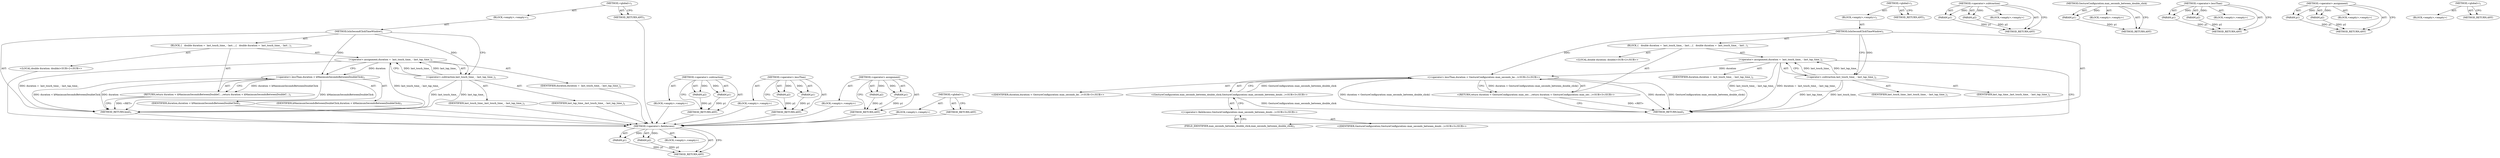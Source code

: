digraph "&lt;global&gt;" {
vulnerable_6 [label=<(METHOD,&lt;global&gt;)<SUB>1</SUB>>];
vulnerable_7 [label=<(BLOCK,&lt;empty&gt;,&lt;empty&gt;)<SUB>1</SUB>>];
vulnerable_8 [label=<(METHOD,IsInSecondClickTimeWindow)<SUB>1</SUB>>];
vulnerable_9 [label=<(BLOCK,{
   double duration =  last_touch_time_ - last...,{
   double duration =  last_touch_time_ - last...)<SUB>1</SUB>>];
vulnerable_10 [label="<(LOCAL,double duration: double)<SUB>2</SUB>>"];
vulnerable_11 [label=<(&lt;operator&gt;.assignment,duration =  last_touch_time_ - last_tap_time_)<SUB>2</SUB>>];
vulnerable_12 [label=<(IDENTIFIER,duration,duration =  last_touch_time_ - last_tap_time_)<SUB>2</SUB>>];
vulnerable_13 [label=<(&lt;operator&gt;.subtraction,last_touch_time_ - last_tap_time_)<SUB>2</SUB>>];
vulnerable_14 [label=<(IDENTIFIER,last_touch_time_,last_touch_time_ - last_tap_time_)<SUB>2</SUB>>];
vulnerable_15 [label=<(IDENTIFIER,last_tap_time_,last_touch_time_ - last_tap_time_)<SUB>2</SUB>>];
vulnerable_16 [label=<(RETURN,return duration &lt; kMaximumSecondsBetweenDoubleC...,return duration &lt; kMaximumSecondsBetweenDoubleC...)<SUB>3</SUB>>];
vulnerable_17 [label=<(&lt;operator&gt;.lessThan,duration &lt; kMaximumSecondsBetweenDoubleClick)<SUB>3</SUB>>];
vulnerable_18 [label=<(IDENTIFIER,duration,duration &lt; kMaximumSecondsBetweenDoubleClick)<SUB>3</SUB>>];
vulnerable_19 [label=<(IDENTIFIER,kMaximumSecondsBetweenDoubleClick,duration &lt; kMaximumSecondsBetweenDoubleClick)<SUB>3</SUB>>];
vulnerable_20 [label=<(METHOD_RETURN,bool)<SUB>1</SUB>>];
vulnerable_22 [label=<(METHOD_RETURN,ANY)<SUB>1</SUB>>];
vulnerable_44 [label=<(METHOD,&lt;operator&gt;.subtraction)>];
vulnerable_45 [label=<(PARAM,p1)>];
vulnerable_46 [label=<(PARAM,p2)>];
vulnerable_47 [label=<(BLOCK,&lt;empty&gt;,&lt;empty&gt;)>];
vulnerable_48 [label=<(METHOD_RETURN,ANY)>];
vulnerable_49 [label=<(METHOD,&lt;operator&gt;.lessThan)>];
vulnerable_50 [label=<(PARAM,p1)>];
vulnerable_51 [label=<(PARAM,p2)>];
vulnerable_52 [label=<(BLOCK,&lt;empty&gt;,&lt;empty&gt;)>];
vulnerable_53 [label=<(METHOD_RETURN,ANY)>];
vulnerable_39 [label=<(METHOD,&lt;operator&gt;.assignment)>];
vulnerable_40 [label=<(PARAM,p1)>];
vulnerable_41 [label=<(PARAM,p2)>];
vulnerable_42 [label=<(BLOCK,&lt;empty&gt;,&lt;empty&gt;)>];
vulnerable_43 [label=<(METHOD_RETURN,ANY)>];
vulnerable_33 [label=<(METHOD,&lt;global&gt;)<SUB>1</SUB>>];
vulnerable_34 [label=<(BLOCK,&lt;empty&gt;,&lt;empty&gt;)>];
vulnerable_35 [label=<(METHOD_RETURN,ANY)>];
fixed_61 [label=<(METHOD,&lt;operator&gt;.fieldAccess)>];
fixed_62 [label=<(PARAM,p1)>];
fixed_63 [label=<(PARAM,p2)>];
fixed_64 [label=<(BLOCK,&lt;empty&gt;,&lt;empty&gt;)>];
fixed_65 [label=<(METHOD_RETURN,ANY)>];
fixed_6 [label=<(METHOD,&lt;global&gt;)<SUB>1</SUB>>];
fixed_7 [label=<(BLOCK,&lt;empty&gt;,&lt;empty&gt;)<SUB>1</SUB>>];
fixed_8 [label=<(METHOD,IsInSecondClickTimeWindow)<SUB>1</SUB>>];
fixed_9 [label=<(BLOCK,{
   double duration =  last_touch_time_ - last...,{
   double duration =  last_touch_time_ - last...)<SUB>1</SUB>>];
fixed_10 [label="<(LOCAL,double duration: double)<SUB>2</SUB>>"];
fixed_11 [label=<(&lt;operator&gt;.assignment,duration =  last_touch_time_ - last_tap_time_)<SUB>2</SUB>>];
fixed_12 [label=<(IDENTIFIER,duration,duration =  last_touch_time_ - last_tap_time_)<SUB>2</SUB>>];
fixed_13 [label=<(&lt;operator&gt;.subtraction,last_touch_time_ - last_tap_time_)<SUB>2</SUB>>];
fixed_14 [label=<(IDENTIFIER,last_touch_time_,last_touch_time_ - last_tap_time_)<SUB>2</SUB>>];
fixed_15 [label=<(IDENTIFIER,last_tap_time_,last_touch_time_ - last_tap_time_)<SUB>2</SUB>>];
fixed_16 [label="<(RETURN,return duration &lt; GestureConfiguration::max_sec...,return duration &lt; GestureConfiguration::max_sec...)<SUB>3</SUB>>"];
fixed_17 [label="<(&lt;operator&gt;.lessThan,duration &lt; GestureConfiguration::max_seconds_be...)<SUB>3</SUB>>"];
fixed_18 [label="<(IDENTIFIER,duration,duration &lt; GestureConfiguration::max_seconds_be...)<SUB>3</SUB>>"];
fixed_19 [label="<(GestureConfiguration.max_seconds_between_double_click,GestureConfiguration::max_seconds_between_doubl...)<SUB>3</SUB>>"];
fixed_20 [label="<(&lt;operator&gt;.fieldAccess,GestureConfiguration::max_seconds_between_doubl...)<SUB>3</SUB>>"];
fixed_21 [label="<(IDENTIFIER,GestureConfiguration,GestureConfiguration::max_seconds_between_doubl...)<SUB>3</SUB>>"];
fixed_22 [label=<(FIELD_IDENTIFIER,max_seconds_between_double_click,max_seconds_between_double_click)<SUB>3</SUB>>];
fixed_23 [label=<(METHOD_RETURN,bool)<SUB>1</SUB>>];
fixed_25 [label=<(METHOD_RETURN,ANY)<SUB>1</SUB>>];
fixed_47 [label=<(METHOD,&lt;operator&gt;.subtraction)>];
fixed_48 [label=<(PARAM,p1)>];
fixed_49 [label=<(PARAM,p2)>];
fixed_50 [label=<(BLOCK,&lt;empty&gt;,&lt;empty&gt;)>];
fixed_51 [label=<(METHOD_RETURN,ANY)>];
fixed_57 [label=<(METHOD,GestureConfiguration.max_seconds_between_double_click)>];
fixed_58 [label=<(PARAM,p1)>];
fixed_59 [label=<(BLOCK,&lt;empty&gt;,&lt;empty&gt;)>];
fixed_60 [label=<(METHOD_RETURN,ANY)>];
fixed_52 [label=<(METHOD,&lt;operator&gt;.lessThan)>];
fixed_53 [label=<(PARAM,p1)>];
fixed_54 [label=<(PARAM,p2)>];
fixed_55 [label=<(BLOCK,&lt;empty&gt;,&lt;empty&gt;)>];
fixed_56 [label=<(METHOD_RETURN,ANY)>];
fixed_42 [label=<(METHOD,&lt;operator&gt;.assignment)>];
fixed_43 [label=<(PARAM,p1)>];
fixed_44 [label=<(PARAM,p2)>];
fixed_45 [label=<(BLOCK,&lt;empty&gt;,&lt;empty&gt;)>];
fixed_46 [label=<(METHOD_RETURN,ANY)>];
fixed_36 [label=<(METHOD,&lt;global&gt;)<SUB>1</SUB>>];
fixed_37 [label=<(BLOCK,&lt;empty&gt;,&lt;empty&gt;)>];
fixed_38 [label=<(METHOD_RETURN,ANY)>];
vulnerable_6 -> vulnerable_7  [key=0, label="AST: "];
vulnerable_6 -> vulnerable_22  [key=0, label="AST: "];
vulnerable_6 -> vulnerable_22  [key=1, label="CFG: "];
vulnerable_7 -> vulnerable_8  [key=0, label="AST: "];
vulnerable_8 -> vulnerable_9  [key=0, label="AST: "];
vulnerable_8 -> vulnerable_20  [key=0, label="AST: "];
vulnerable_8 -> vulnerable_13  [key=0, label="CFG: "];
vulnerable_8 -> vulnerable_13  [key=1, label="DDG: "];
vulnerable_8 -> vulnerable_17  [key=0, label="DDG: "];
vulnerable_9 -> vulnerable_10  [key=0, label="AST: "];
vulnerable_9 -> vulnerable_11  [key=0, label="AST: "];
vulnerable_9 -> vulnerable_16  [key=0, label="AST: "];
vulnerable_10 -> fixed_61  [key=0];
vulnerable_11 -> vulnerable_12  [key=0, label="AST: "];
vulnerable_11 -> vulnerable_13  [key=0, label="AST: "];
vulnerable_11 -> vulnerable_17  [key=0, label="CFG: "];
vulnerable_11 -> vulnerable_17  [key=1, label="DDG: duration"];
vulnerable_11 -> vulnerable_20  [key=0, label="DDG: last_touch_time_ - last_tap_time_"];
vulnerable_11 -> vulnerable_20  [key=1, label="DDG: duration =  last_touch_time_ - last_tap_time_"];
vulnerable_12 -> fixed_61  [key=0];
vulnerable_13 -> vulnerable_14  [key=0, label="AST: "];
vulnerable_13 -> vulnerable_15  [key=0, label="AST: "];
vulnerable_13 -> vulnerable_11  [key=0, label="CFG: "];
vulnerable_13 -> vulnerable_11  [key=1, label="DDG: last_touch_time_"];
vulnerable_13 -> vulnerable_11  [key=2, label="DDG: last_tap_time_"];
vulnerable_13 -> vulnerable_20  [key=0, label="DDG: last_touch_time_"];
vulnerable_13 -> vulnerable_20  [key=1, label="DDG: last_tap_time_"];
vulnerable_14 -> fixed_61  [key=0];
vulnerable_15 -> fixed_61  [key=0];
vulnerable_16 -> vulnerable_17  [key=0, label="AST: "];
vulnerable_16 -> vulnerable_20  [key=0, label="CFG: "];
vulnerable_16 -> vulnerable_20  [key=1, label="DDG: &lt;RET&gt;"];
vulnerable_17 -> vulnerable_18  [key=0, label="AST: "];
vulnerable_17 -> vulnerable_19  [key=0, label="AST: "];
vulnerable_17 -> vulnerable_16  [key=0, label="CFG: "];
vulnerable_17 -> vulnerable_16  [key=1, label="DDG: duration &lt; kMaximumSecondsBetweenDoubleClick"];
vulnerable_17 -> vulnerable_20  [key=0, label="DDG: duration"];
vulnerable_17 -> vulnerable_20  [key=1, label="DDG: kMaximumSecondsBetweenDoubleClick"];
vulnerable_17 -> vulnerable_20  [key=2, label="DDG: duration &lt; kMaximumSecondsBetweenDoubleClick"];
vulnerable_18 -> fixed_61  [key=0];
vulnerable_19 -> fixed_61  [key=0];
vulnerable_20 -> fixed_61  [key=0];
vulnerable_22 -> fixed_61  [key=0];
vulnerable_44 -> vulnerable_45  [key=0, label="AST: "];
vulnerable_44 -> vulnerable_45  [key=1, label="DDG: "];
vulnerable_44 -> vulnerable_47  [key=0, label="AST: "];
vulnerable_44 -> vulnerable_46  [key=0, label="AST: "];
vulnerable_44 -> vulnerable_46  [key=1, label="DDG: "];
vulnerable_44 -> vulnerable_48  [key=0, label="AST: "];
vulnerable_44 -> vulnerable_48  [key=1, label="CFG: "];
vulnerable_45 -> vulnerable_48  [key=0, label="DDG: p1"];
vulnerable_46 -> vulnerable_48  [key=0, label="DDG: p2"];
vulnerable_47 -> fixed_61  [key=0];
vulnerable_48 -> fixed_61  [key=0];
vulnerable_49 -> vulnerable_50  [key=0, label="AST: "];
vulnerable_49 -> vulnerable_50  [key=1, label="DDG: "];
vulnerable_49 -> vulnerable_52  [key=0, label="AST: "];
vulnerable_49 -> vulnerable_51  [key=0, label="AST: "];
vulnerable_49 -> vulnerable_51  [key=1, label="DDG: "];
vulnerable_49 -> vulnerable_53  [key=0, label="AST: "];
vulnerable_49 -> vulnerable_53  [key=1, label="CFG: "];
vulnerable_50 -> vulnerable_53  [key=0, label="DDG: p1"];
vulnerable_51 -> vulnerable_53  [key=0, label="DDG: p2"];
vulnerable_52 -> fixed_61  [key=0];
vulnerable_53 -> fixed_61  [key=0];
vulnerable_39 -> vulnerable_40  [key=0, label="AST: "];
vulnerable_39 -> vulnerable_40  [key=1, label="DDG: "];
vulnerable_39 -> vulnerable_42  [key=0, label="AST: "];
vulnerable_39 -> vulnerable_41  [key=0, label="AST: "];
vulnerable_39 -> vulnerable_41  [key=1, label="DDG: "];
vulnerable_39 -> vulnerable_43  [key=0, label="AST: "];
vulnerable_39 -> vulnerable_43  [key=1, label="CFG: "];
vulnerable_40 -> vulnerable_43  [key=0, label="DDG: p1"];
vulnerable_41 -> vulnerable_43  [key=0, label="DDG: p2"];
vulnerable_42 -> fixed_61  [key=0];
vulnerable_43 -> fixed_61  [key=0];
vulnerable_33 -> vulnerable_34  [key=0, label="AST: "];
vulnerable_33 -> vulnerable_35  [key=0, label="AST: "];
vulnerable_33 -> vulnerable_35  [key=1, label="CFG: "];
vulnerable_34 -> fixed_61  [key=0];
vulnerable_35 -> fixed_61  [key=0];
fixed_61 -> fixed_62  [key=0, label="AST: "];
fixed_61 -> fixed_62  [key=1, label="DDG: "];
fixed_61 -> fixed_64  [key=0, label="AST: "];
fixed_61 -> fixed_63  [key=0, label="AST: "];
fixed_61 -> fixed_63  [key=1, label="DDG: "];
fixed_61 -> fixed_65  [key=0, label="AST: "];
fixed_61 -> fixed_65  [key=1, label="CFG: "];
fixed_62 -> fixed_65  [key=0, label="DDG: p1"];
fixed_63 -> fixed_65  [key=0, label="DDG: p2"];
fixed_6 -> fixed_7  [key=0, label="AST: "];
fixed_6 -> fixed_25  [key=0, label="AST: "];
fixed_6 -> fixed_25  [key=1, label="CFG: "];
fixed_7 -> fixed_8  [key=0, label="AST: "];
fixed_8 -> fixed_9  [key=0, label="AST: "];
fixed_8 -> fixed_23  [key=0, label="AST: "];
fixed_8 -> fixed_13  [key=0, label="CFG: "];
fixed_8 -> fixed_13  [key=1, label="DDG: "];
fixed_8 -> fixed_17  [key=0, label="DDG: "];
fixed_9 -> fixed_10  [key=0, label="AST: "];
fixed_9 -> fixed_11  [key=0, label="AST: "];
fixed_9 -> fixed_16  [key=0, label="AST: "];
fixed_11 -> fixed_12  [key=0, label="AST: "];
fixed_11 -> fixed_13  [key=0, label="AST: "];
fixed_11 -> fixed_22  [key=0, label="CFG: "];
fixed_11 -> fixed_23  [key=0, label="DDG: last_touch_time_ - last_tap_time_"];
fixed_11 -> fixed_23  [key=1, label="DDG: duration =  last_touch_time_ - last_tap_time_"];
fixed_11 -> fixed_17  [key=0, label="DDG: duration"];
fixed_13 -> fixed_14  [key=0, label="AST: "];
fixed_13 -> fixed_15  [key=0, label="AST: "];
fixed_13 -> fixed_11  [key=0, label="CFG: "];
fixed_13 -> fixed_11  [key=1, label="DDG: last_touch_time_"];
fixed_13 -> fixed_11  [key=2, label="DDG: last_tap_time_"];
fixed_13 -> fixed_23  [key=0, label="DDG: last_touch_time_"];
fixed_13 -> fixed_23  [key=1, label="DDG: last_tap_time_"];
fixed_16 -> fixed_17  [key=0, label="AST: "];
fixed_16 -> fixed_23  [key=0, label="CFG: "];
fixed_16 -> fixed_23  [key=1, label="DDG: &lt;RET&gt;"];
fixed_17 -> fixed_18  [key=0, label="AST: "];
fixed_17 -> fixed_19  [key=0, label="AST: "];
fixed_17 -> fixed_16  [key=0, label="CFG: "];
fixed_17 -> fixed_16  [key=1, label="DDG: duration &lt; GestureConfiguration::max_seconds_between_double_click()"];
fixed_17 -> fixed_23  [key=0, label="DDG: duration"];
fixed_17 -> fixed_23  [key=1, label="DDG: GestureConfiguration::max_seconds_between_double_click()"];
fixed_17 -> fixed_23  [key=2, label="DDG: duration &lt; GestureConfiguration::max_seconds_between_double_click()"];
fixed_19 -> fixed_20  [key=0, label="AST: "];
fixed_19 -> fixed_17  [key=0, label="CFG: "];
fixed_19 -> fixed_17  [key=1, label="DDG: GestureConfiguration::max_seconds_between_double_click"];
fixed_19 -> fixed_23  [key=0, label="DDG: GestureConfiguration::max_seconds_between_double_click"];
fixed_20 -> fixed_21  [key=0, label="AST: "];
fixed_20 -> fixed_22  [key=0, label="AST: "];
fixed_20 -> fixed_19  [key=0, label="CFG: "];
fixed_22 -> fixed_20  [key=0, label="CFG: "];
fixed_47 -> fixed_48  [key=0, label="AST: "];
fixed_47 -> fixed_48  [key=1, label="DDG: "];
fixed_47 -> fixed_50  [key=0, label="AST: "];
fixed_47 -> fixed_49  [key=0, label="AST: "];
fixed_47 -> fixed_49  [key=1, label="DDG: "];
fixed_47 -> fixed_51  [key=0, label="AST: "];
fixed_47 -> fixed_51  [key=1, label="CFG: "];
fixed_48 -> fixed_51  [key=0, label="DDG: p1"];
fixed_49 -> fixed_51  [key=0, label="DDG: p2"];
fixed_57 -> fixed_58  [key=0, label="AST: "];
fixed_57 -> fixed_58  [key=1, label="DDG: "];
fixed_57 -> fixed_59  [key=0, label="AST: "];
fixed_57 -> fixed_60  [key=0, label="AST: "];
fixed_57 -> fixed_60  [key=1, label="CFG: "];
fixed_58 -> fixed_60  [key=0, label="DDG: p1"];
fixed_52 -> fixed_53  [key=0, label="AST: "];
fixed_52 -> fixed_53  [key=1, label="DDG: "];
fixed_52 -> fixed_55  [key=0, label="AST: "];
fixed_52 -> fixed_54  [key=0, label="AST: "];
fixed_52 -> fixed_54  [key=1, label="DDG: "];
fixed_52 -> fixed_56  [key=0, label="AST: "];
fixed_52 -> fixed_56  [key=1, label="CFG: "];
fixed_53 -> fixed_56  [key=0, label="DDG: p1"];
fixed_54 -> fixed_56  [key=0, label="DDG: p2"];
fixed_42 -> fixed_43  [key=0, label="AST: "];
fixed_42 -> fixed_43  [key=1, label="DDG: "];
fixed_42 -> fixed_45  [key=0, label="AST: "];
fixed_42 -> fixed_44  [key=0, label="AST: "];
fixed_42 -> fixed_44  [key=1, label="DDG: "];
fixed_42 -> fixed_46  [key=0, label="AST: "];
fixed_42 -> fixed_46  [key=1, label="CFG: "];
fixed_43 -> fixed_46  [key=0, label="DDG: p1"];
fixed_44 -> fixed_46  [key=0, label="DDG: p2"];
fixed_36 -> fixed_37  [key=0, label="AST: "];
fixed_36 -> fixed_38  [key=0, label="AST: "];
fixed_36 -> fixed_38  [key=1, label="CFG: "];
}

